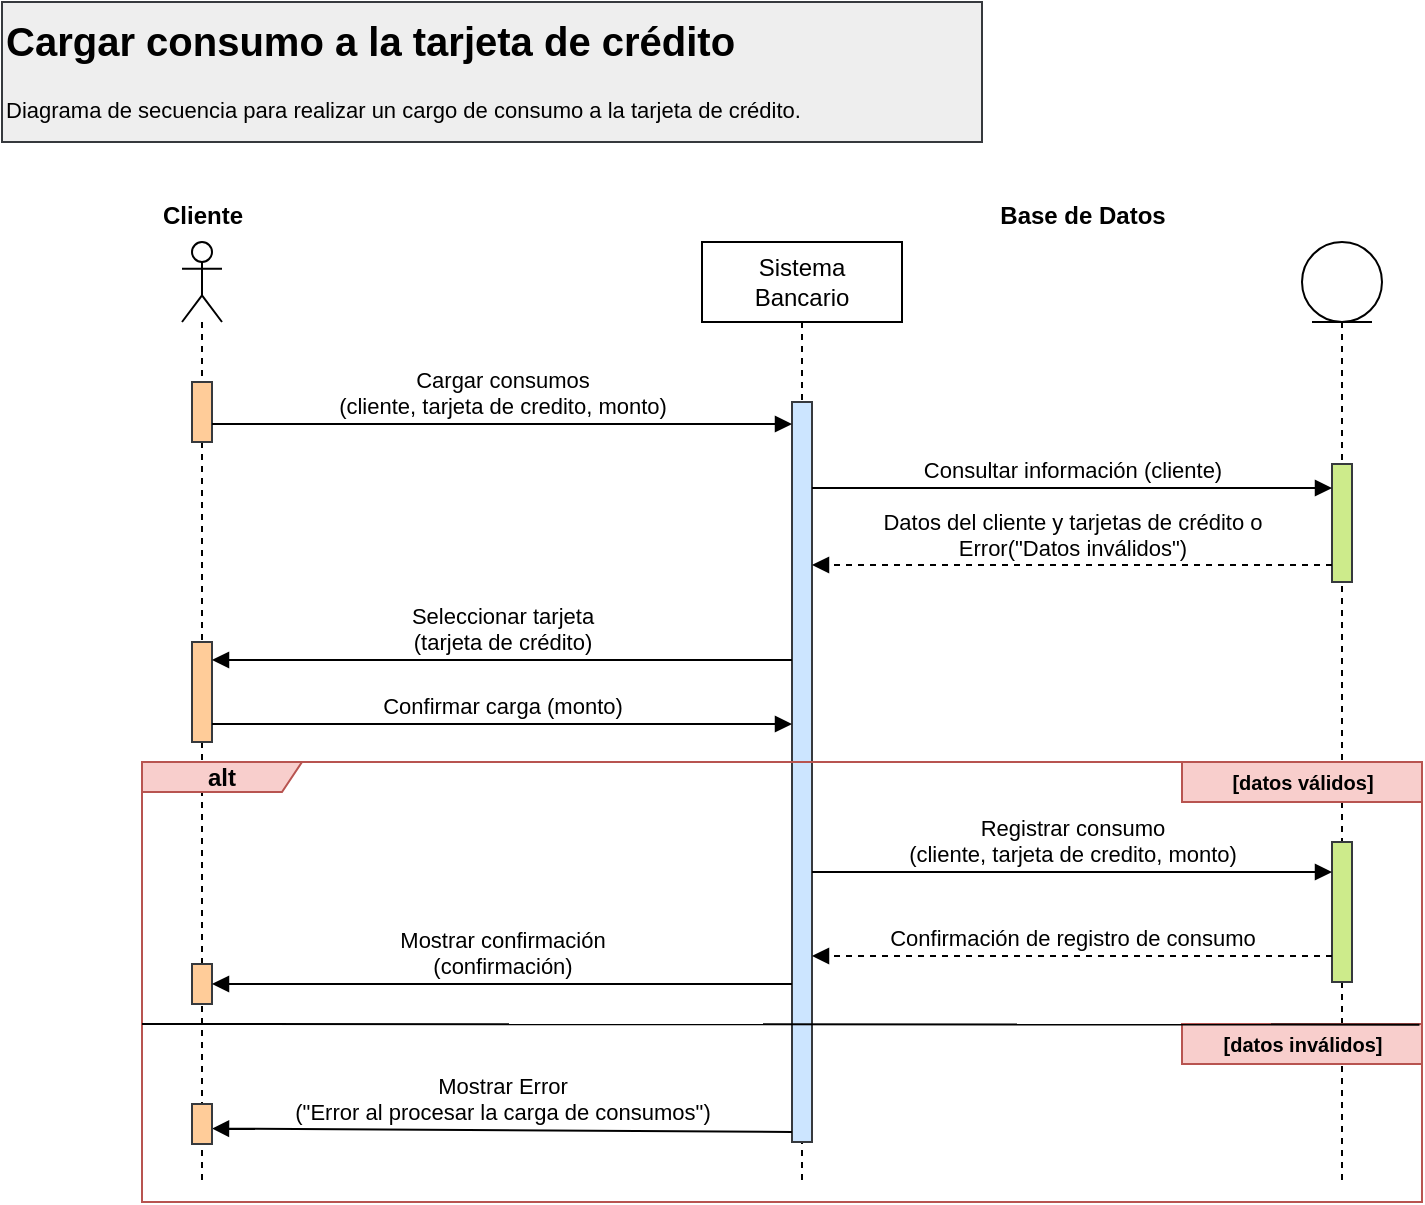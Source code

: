 <mxfile version="24.6.3" type="google">
  <diagram name="Página-1" id="D4xfMR_tDfcY7prQFISW">
    <mxGraphModel grid="1" page="1" gridSize="10" guides="1" tooltips="1" connect="1" arrows="1" fold="1" pageScale="1" pageWidth="1169" pageHeight="827" math="0" shadow="0">
      <root>
        <mxCell id="0" />
        <mxCell id="1" parent="0" />
        <mxCell id="BfA_5P8bwOXLROu7K_P--1" value="&lt;h1 style=&quot;margin-top: 0px;&quot;&gt;&lt;font style=&quot;font-size: 20px;&quot;&gt;Cargar consumo a la tarjeta de crédito&lt;/font&gt;&lt;/h1&gt;&lt;p style=&quot;font-size: 11px;&quot;&gt;Diagrama de secuencia para realizar un cargo de consumo a la tarjeta de crédito.&lt;/p&gt;" style="text;html=1;whiteSpace=wrap;overflow=hidden;rounded=0;fillColor=#eeeeee;strokeColor=#36393d;fontSize=11;" vertex="1" parent="1">
          <mxGeometry x="10" y="10" width="490" height="70" as="geometry" />
        </mxCell>
        <mxCell id="BfA_5P8bwOXLROu7K_P--43" value="" style="shape=umlLifeline;perimeter=lifelinePerimeter;whiteSpace=wrap;html=1;container=1;dropTarget=0;collapsible=0;recursiveResize=0;outlineConnect=0;portConstraint=eastwest;newEdgeStyle={&quot;curved&quot;:0,&quot;rounded&quot;:0};participant=umlActor;" vertex="1" parent="1">
          <mxGeometry x="100" y="130" width="20" height="470" as="geometry" />
        </mxCell>
        <mxCell id="BfA_5P8bwOXLROu7K_P--57" value="" style="html=1;points=[[0,0,0,0,5],[0,1,0,0,-5],[1,0,0,0,5],[1,1,0,0,-5]];perimeter=orthogonalPerimeter;outlineConnect=0;targetShapes=umlLifeline;portConstraint=eastwest;newEdgeStyle={&quot;curved&quot;:0,&quot;rounded&quot;:0};fillColor=#ffcc99;strokeColor=#36393d;" vertex="1" parent="BfA_5P8bwOXLROu7K_P--43">
          <mxGeometry x="5" y="70" width="10" height="30" as="geometry" />
        </mxCell>
        <mxCell id="ppfvb2NsNzk55--3sPmV-1" value="" style="html=1;points=[[0,0,0,0,5],[0,1,0,0,-5],[1,0,0,0,5],[1,1,0,0,-5]];perimeter=orthogonalPerimeter;outlineConnect=0;targetShapes=umlLifeline;portConstraint=eastwest;newEdgeStyle={&quot;curved&quot;:0,&quot;rounded&quot;:0};fillColor=#ffcc99;strokeColor=#36393d;" vertex="1" parent="BfA_5P8bwOXLROu7K_P--43">
          <mxGeometry x="5" y="200" width="10" height="50" as="geometry" />
        </mxCell>
        <mxCell id="BfA_5P8bwOXLROu7K_P--44" value="Sistema&lt;br&gt;Bancario" style="shape=umlLifeline;perimeter=lifelinePerimeter;whiteSpace=wrap;html=1;container=1;dropTarget=0;collapsible=0;recursiveResize=0;outlineConnect=0;portConstraint=eastwest;newEdgeStyle={&quot;curved&quot;:0,&quot;rounded&quot;:0};" vertex="1" parent="1">
          <mxGeometry x="360" y="130" width="100" height="470" as="geometry" />
        </mxCell>
        <mxCell id="BfA_5P8bwOXLROu7K_P--56" value="" style="html=1;points=[[0,0,0,0,5],[0,1,0,0,-5],[1,0,0,0,5],[1,1,0,0,-5]];perimeter=orthogonalPerimeter;outlineConnect=0;targetShapes=umlLifeline;portConstraint=eastwest;newEdgeStyle={&quot;curved&quot;:0,&quot;rounded&quot;:0};fillColor=#cce5ff;strokeColor=#36393d;" vertex="1" parent="BfA_5P8bwOXLROu7K_P--44">
          <mxGeometry x="45" y="80" width="10" height="370" as="geometry" />
        </mxCell>
        <mxCell id="BfA_5P8bwOXLROu7K_P--45" value="Cliente" style="text;align=center;fontStyle=1;verticalAlign=middle;spacingLeft=3;spacingRight=3;strokeColor=none;rotatable=0;points=[[0,0.5],[1,0.5]];portConstraint=eastwest;html=1;" vertex="1" parent="1">
          <mxGeometry x="70" y="104" width="80" height="26" as="geometry" />
        </mxCell>
        <mxCell id="BfA_5P8bwOXLROu7K_P--48" value="" style="shape=umlLifeline;perimeter=lifelinePerimeter;whiteSpace=wrap;html=1;container=1;dropTarget=0;collapsible=0;recursiveResize=0;outlineConnect=0;portConstraint=eastwest;newEdgeStyle={&quot;curved&quot;:0,&quot;rounded&quot;:0};participant=umlEntity;" vertex="1" parent="1">
          <mxGeometry x="660" y="130" width="40" height="470" as="geometry" />
        </mxCell>
        <mxCell id="bcULmBKe0mkSa0cwNDqA-2" value="" style="html=1;points=[[0,0,0,0,5],[0,1,0,0,-5],[1,0,0,0,5],[1,1,0,0,-5]];perimeter=orthogonalPerimeter;outlineConnect=0;targetShapes=umlLifeline;portConstraint=eastwest;newEdgeStyle={&quot;curved&quot;:0,&quot;rounded&quot;:0};fillColor=#cdeb8b;strokeColor=#36393d;" vertex="1" parent="BfA_5P8bwOXLROu7K_P--48">
          <mxGeometry x="15" y="111" width="10" height="59" as="geometry" />
        </mxCell>
        <mxCell id="XdA4SDEO-pm26UPTA_wm-1" value="" style="html=1;points=[[0,0,0,0,5],[0,1,0,0,-5],[1,0,0,0,5],[1,1,0,0,-5]];perimeter=orthogonalPerimeter;outlineConnect=0;targetShapes=umlLifeline;portConstraint=eastwest;newEdgeStyle={&quot;curved&quot;:0,&quot;rounded&quot;:0};fillColor=#cdeb8b;strokeColor=#36393d;" vertex="1" parent="BfA_5P8bwOXLROu7K_P--48">
          <mxGeometry x="15" y="300" width="10" height="70" as="geometry" />
        </mxCell>
        <mxCell id="BfA_5P8bwOXLROu7K_P--49" value="Base de Datos" style="text;align=center;fontStyle=1;verticalAlign=middle;spacingLeft=3;spacingRight=3;strokeColor=none;rotatable=0;points=[[0,0.5],[1,0.5]];portConstraint=eastwest;html=1;" vertex="1" parent="1">
          <mxGeometry x="505" y="104" width="90" height="26" as="geometry" />
        </mxCell>
        <mxCell id="BfA_5P8bwOXLROu7K_P--55" value="Cargar consumos&lt;br&gt;(cliente, tarjeta de credito, monto)" style="html=1;verticalAlign=bottom;endArrow=block;curved=0;rounded=0;" edge="1" parent="1" target="BfA_5P8bwOXLROu7K_P--56">
          <mxGeometry x="-0.002" width="80" relative="1" as="geometry">
            <mxPoint x="115" y="221" as="sourcePoint" />
            <mxPoint x="285" y="221" as="targetPoint" />
            <mxPoint as="offset" />
          </mxGeometry>
        </mxCell>
        <mxCell id="BfA_5P8bwOXLROu7K_P--58" value="Consultar información (cliente)" style="html=1;verticalAlign=bottom;endArrow=block;curved=0;rounded=0;" edge="1" parent="1">
          <mxGeometry width="80" relative="1" as="geometry">
            <mxPoint x="415" y="253" as="sourcePoint" />
            <mxPoint x="675" y="253" as="targetPoint" />
          </mxGeometry>
        </mxCell>
        <mxCell id="BfA_5P8bwOXLROu7K_P--86" value="Mostrar Error &lt;br&gt;(&quot;Error al procesar la carga de consumos&quot;)" style="html=1;verticalAlign=bottom;endArrow=block;curved=0;rounded=0;exitX=0;exitY=1;exitDx=0;exitDy=-5;exitPerimeter=0;" edge="1" parent="1" source="BfA_5P8bwOXLROu7K_P--56">
          <mxGeometry width="80" relative="1" as="geometry">
            <mxPoint x="330" y="573.31" as="sourcePoint" />
            <mxPoint x="115" y="573.31" as="targetPoint" />
          </mxGeometry>
        </mxCell>
        <mxCell id="bcULmBKe0mkSa0cwNDqA-4" value="Datos del cliente y tarjetas de crédito o &lt;br&gt;Error(&quot;Datos inválidos&quot;)" style="html=1;verticalAlign=bottom;endArrow=block;curved=0;rounded=0;dashed=1;" edge="1" parent="1">
          <mxGeometry width="80" relative="1" as="geometry">
            <mxPoint x="675" y="291.5" as="sourcePoint" />
            <mxPoint x="415" y="291.5" as="targetPoint" />
          </mxGeometry>
        </mxCell>
        <mxCell id="bcULmBKe0mkSa0cwNDqA-15" value="&lt;b&gt;alt&lt;/b&gt;" style="shape=umlFrame;whiteSpace=wrap;html=1;pointerEvents=0;width=80;height=15;fillColor=#f8cecc;strokeColor=#b85450;" vertex="1" parent="1">
          <mxGeometry x="80" y="390" width="640" height="220" as="geometry" />
        </mxCell>
        <mxCell id="NwqncXRK5OJ0vS-3r9_5-4" value="Seleccionar tarjeta&lt;br&gt;(tarjeta de crédito)" style="html=1;verticalAlign=bottom;endArrow=block;curved=0;rounded=0;" edge="1" parent="1" source="BfA_5P8bwOXLROu7K_P--56">
          <mxGeometry width="80" relative="1" as="geometry">
            <mxPoint x="330" y="339" as="sourcePoint" />
            <mxPoint x="115" y="339" as="targetPoint" />
          </mxGeometry>
        </mxCell>
        <mxCell id="NwqncXRK5OJ0vS-3r9_5-10" value="[datos inválidos]" style="text;align=center;fontStyle=1;verticalAlign=middle;spacingLeft=3;spacingRight=3;rotatable=0;points=[[0,0.5],[1,0.5]];portConstraint=eastwest;html=1;fontSize=10;fillColor=#f8cecc;strokeColor=#b85450;" vertex="1" parent="1">
          <mxGeometry x="600" y="521" width="120" height="20" as="geometry" />
        </mxCell>
        <mxCell id="NwqncXRK5OJ0vS-3r9_5-11" value="" style="endArrow=none;html=1;rounded=0;entryX=0.998;entryY=0.597;entryDx=0;entryDy=0;entryPerimeter=0;exitX=-0.001;exitY=0.627;exitDx=0;exitDy=0;exitPerimeter=0;" edge="1" parent="1" target="bcULmBKe0mkSa0cwNDqA-15">
          <mxGeometry width="50" height="50" relative="1" as="geometry">
            <mxPoint x="80.005" y="520.997" as="sourcePoint" />
            <mxPoint x="354.455" y="520.997" as="targetPoint" />
          </mxGeometry>
        </mxCell>
        <mxCell id="NwqncXRK5OJ0vS-3r9_5-12" value="[datos válidos]" style="text;align=center;fontStyle=1;verticalAlign=middle;spacingLeft=3;spacingRight=3;rotatable=0;points=[[0,0.5],[1,0.5]];portConstraint=eastwest;html=1;fontSize=10;fillColor=#f8cecc;strokeColor=#b85450;" vertex="1" parent="1">
          <mxGeometry x="600" y="390" width="120" height="20" as="geometry" />
        </mxCell>
        <mxCell id="NwqncXRK5OJ0vS-3r9_5-13" value="" style="html=1;points=[[0,0,0,0,5],[0,1,0,0,-5],[1,0,0,0,5],[1,1,0,0,-5]];perimeter=orthogonalPerimeter;outlineConnect=0;targetShapes=umlLifeline;portConstraint=eastwest;newEdgeStyle={&quot;curved&quot;:0,&quot;rounded&quot;:0};fillColor=#ffcc99;strokeColor=#36393d;" vertex="1" parent="1">
          <mxGeometry x="105" y="491" width="10" height="20" as="geometry" />
        </mxCell>
        <mxCell id="NwqncXRK5OJ0vS-3r9_5-14" value="Mostrar confirmación&lt;br&gt;(confirmación)" style="html=1;verticalAlign=bottom;endArrow=block;curved=0;rounded=0;" edge="1" parent="1" source="BfA_5P8bwOXLROu7K_P--56">
          <mxGeometry width="80" relative="1" as="geometry">
            <mxPoint x="285" y="501.0" as="sourcePoint" />
            <mxPoint x="115" y="501.0" as="targetPoint" />
          </mxGeometry>
        </mxCell>
        <mxCell id="A7_Kh4RqBEpTT9U6u_Qc-9" value="" style="html=1;points=[[0,0,0,0,5],[0,1,0,0,-5],[1,0,0,0,5],[1,1,0,0,-5]];perimeter=orthogonalPerimeter;outlineConnect=0;targetShapes=umlLifeline;portConstraint=eastwest;newEdgeStyle={&quot;curved&quot;:0,&quot;rounded&quot;:0};fillColor=#ffcc99;strokeColor=#36393d;" vertex="1" parent="1">
          <mxGeometry x="105" y="561" width="10" height="20" as="geometry" />
        </mxCell>
        <mxCell id="ppfvb2NsNzk55--3sPmV-2" value="Confirmar carga (monto)" style="html=1;verticalAlign=bottom;endArrow=block;curved=0;rounded=0;" edge="1" parent="1" target="BfA_5P8bwOXLROu7K_P--56">
          <mxGeometry width="80" relative="1" as="geometry">
            <mxPoint x="115" y="371" as="sourcePoint" />
            <mxPoint x="285" y="371" as="targetPoint" />
            <mxPoint as="offset" />
          </mxGeometry>
        </mxCell>
        <mxCell id="XdA4SDEO-pm26UPTA_wm-2" value="Registrar consumo&lt;br&gt;(cliente, tarjeta de credito, monto)" style="html=1;verticalAlign=bottom;endArrow=block;curved=0;rounded=0;" edge="1" parent="1">
          <mxGeometry width="80" relative="1" as="geometry">
            <mxPoint x="415" y="445" as="sourcePoint" />
            <mxPoint x="675" y="445" as="targetPoint" />
            <mxPoint as="offset" />
          </mxGeometry>
        </mxCell>
        <mxCell id="XdA4SDEO-pm26UPTA_wm-3" value="Confirmación de registro de consumo" style="html=1;verticalAlign=bottom;endArrow=block;curved=0;rounded=0;dashed=1;" edge="1" parent="1">
          <mxGeometry width="80" relative="1" as="geometry">
            <mxPoint x="675" y="487" as="sourcePoint" />
            <mxPoint x="415" y="487" as="targetPoint" />
          </mxGeometry>
        </mxCell>
      </root>
    </mxGraphModel>
  </diagram>
</mxfile>
